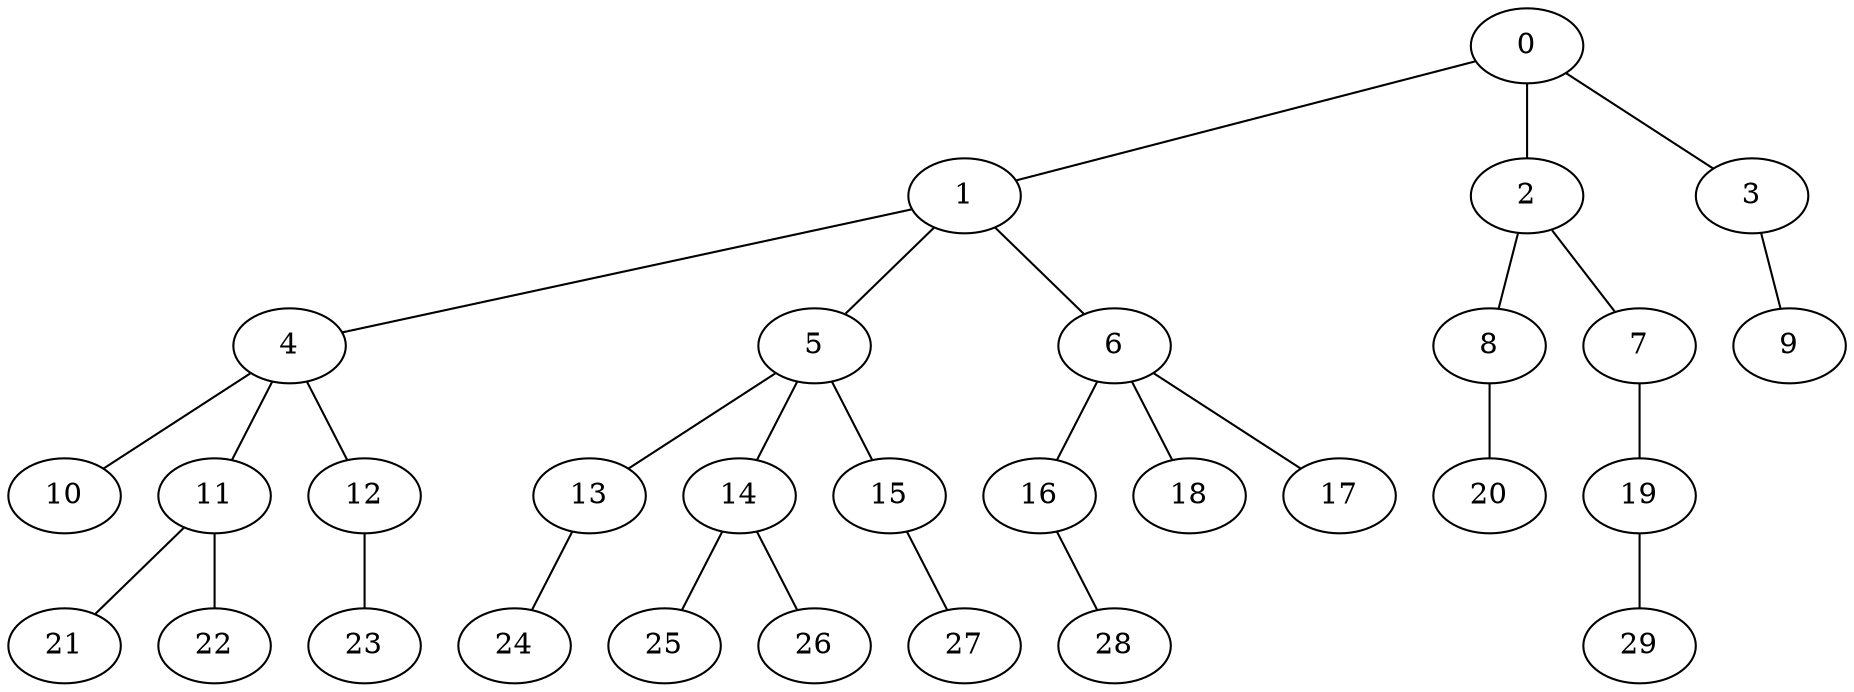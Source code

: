 
graph graphname {
    0 -- 1
0 -- 2
0 -- 3
1 -- 4
1 -- 5
1 -- 6
2 -- 8
2 -- 7
3 -- 9
4 -- 10
4 -- 11
4 -- 12
5 -- 13
5 -- 14
5 -- 15
6 -- 16
6 -- 18
6 -- 17
7 -- 19
8 -- 20
11 -- 21
11 -- 22
12 -- 23
13 -- 24
14 -- 25
14 -- 26
15 -- 27
16 -- 28
19 -- 29

}

